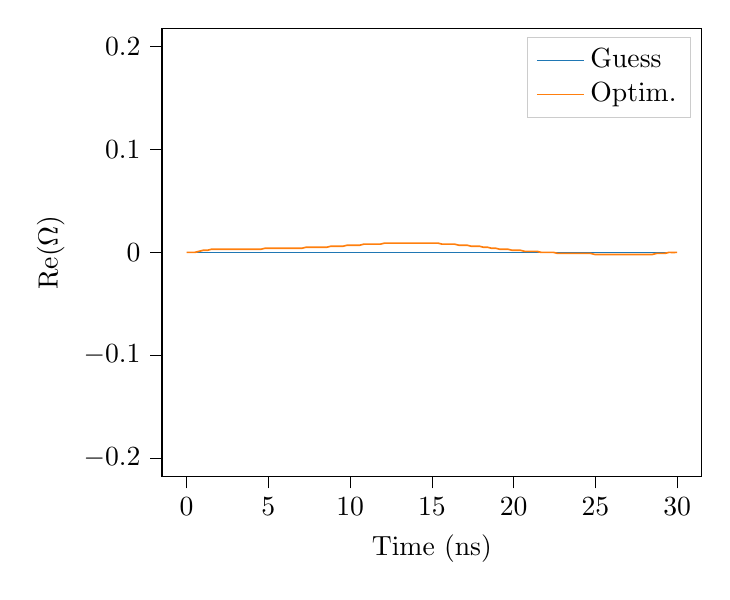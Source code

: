 % This file was created by matplotlib2tikz v0.7.4.
\begin{tikzpicture}

\definecolor{color0}{rgb}{0.122,0.467,0.706}
\definecolor{color1}{rgb}{1,0.498,0.055}

\begin{axis}[
legend cell align={left},
legend style={draw=white!80.0!black},
tick align=outside,
tick pos=left,
x grid style={white!69.02!black},
xlabel={Time (ns)},
xmin=-1.5, xmax=31.5,
xtick style={color=black},
y grid style={white!69.02!black},
ylabel={Re(\(\displaystyle \Omega\))},
ymin=-0.218, ymax=0.218,
ytick style={color=black}
]
\addplot [semithick, color0]
table {%
0 0
0.252 0
0.504 0
0.756 0
1.008 0
1.261 0
1.513 0
1.765 0
2.017 0
2.269 0
2.521 0
2.773 0
3.025 0
3.277 0
3.529 0
3.782 0
4.034 0
4.286 0
4.538 0
4.79 0
5.042 0
5.294 0
5.546 0
5.798 0
6.05 0
6.303 0
6.555 0
6.807 0
7.059 0
7.311 0
7.563 0
7.815 0
8.067 0
8.319 0
8.571 0
8.824 0
9.076 0
9.328 0
9.58 0
9.832 0
10.084 0
10.336 0
10.588 0
10.84 0
11.092 0
11.345 0
11.597 0
11.849 0
12.101 0
12.353 0
12.605 0
12.857 0
13.109 0
13.361 0
13.613 0
13.866 0
14.118 0
14.37 0
14.622 0
14.874 0
15.126 0
15.378 0
15.63 0
15.882 0
16.134 0
16.387 0
16.639 0
16.891 0
17.143 0
17.395 0
17.647 0
17.899 0
18.151 0
18.403 0
18.655 0
18.908 0
19.16 0
19.412 0
19.664 0
19.916 0
20.168 0
20.42 0
20.672 0
20.924 0
21.176 0
21.429 0
21.681 0
21.933 0
22.185 0
22.437 0
22.689 0
22.941 0
23.193 0
23.445 0
23.697 0
23.95 0
24.202 0
24.454 0
24.706 0
24.958 0
25.21 0
25.462 0
25.714 0
25.966 0
26.218 0
26.471 0
26.723 0
26.975 0
27.227 0
27.479 0
27.731 0
27.983 0
28.235 0
28.487 0
28.739 0
28.992 0
29.244 0
29.496 0
29.748 0
30 0
};
\addlegendentry{Guess}
\addplot [semithick, color1]
table {%
0 0
0.252 0.0
0.504 0.0
0.756 0.001
1.008 0.002
1.261 0.002
1.513 0.003
1.765 0.003
2.017 0.003
2.269 0.003
2.521 0.003
2.773 0.003
3.025 0.003
3.277 0.003
3.529 0.003
3.782 0.003
4.034 0.003
4.286 0.003
4.538 0.003
4.79 0.004
5.042 0.004
5.294 0.004
5.546 0.004
5.798 0.004
6.05 0.004
6.303 0.004
6.555 0.004
6.807 0.004
7.059 0.004
7.311 0.005
7.563 0.005
7.815 0.005
8.067 0.005
8.319 0.005
8.571 0.005
8.824 0.006
9.076 0.006
9.328 0.006
9.58 0.006
9.832 0.007
10.084 0.007
10.336 0.007
10.588 0.007
10.84 0.008
11.092 0.008
11.345 0.008
11.597 0.008
11.849 0.008
12.101 0.009
12.353 0.009
12.605 0.009
12.857 0.009
13.109 0.009
13.361 0.009
13.613 0.009
13.866 0.009
14.118 0.009
14.37 0.009
14.622 0.009
14.874 0.009
15.126 0.009
15.378 0.009
15.63 0.008
15.882 0.008
16.134 0.008
16.387 0.008
16.639 0.007
16.891 0.007
17.143 0.007
17.395 0.006
17.647 0.006
17.899 0.006
18.151 0.005
18.403 0.005
18.655 0.004
18.908 0.004
19.16 0.003
19.412 0.003
19.664 0.003
19.916 0.002
20.168 0.002
20.42 0.002
20.672 0.001
20.924 0.001
21.176 0.001
21.429 0.001
21.681 0.0
21.933 4.299e-05
22.185 -0.0
22.437 -0.0
22.689 -0.001
22.941 -0.001
23.193 -0.001
23.445 -0.001
23.697 -0.001
23.95 -0.001
24.202 -0.001
24.454 -0.001
24.706 -0.001
24.958 -0.002
25.21 -0.002
25.462 -0.002
25.714 -0.002
25.966 -0.002
26.218 -0.002
26.471 -0.002
26.723 -0.002
26.975 -0.002
27.227 -0.002
27.479 -0.002
27.731 -0.002
27.983 -0.002
28.235 -0.002
28.487 -0.002
28.739 -0.001
28.992 -0.001
29.244 -0.001
29.496 -0.0
29.748 -8.164e-05
30 0
};
\addlegendentry{Optim.}
\end{axis}

\end{tikzpicture}